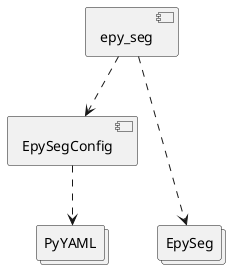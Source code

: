 @startuml

[epy_seg] as main
[EpySegConfig] as cfg
collections EpySeg as pd
collections PyYAML as yaml


cfg ..> yaml

main ..> cfg
main ...> pd


@enduml